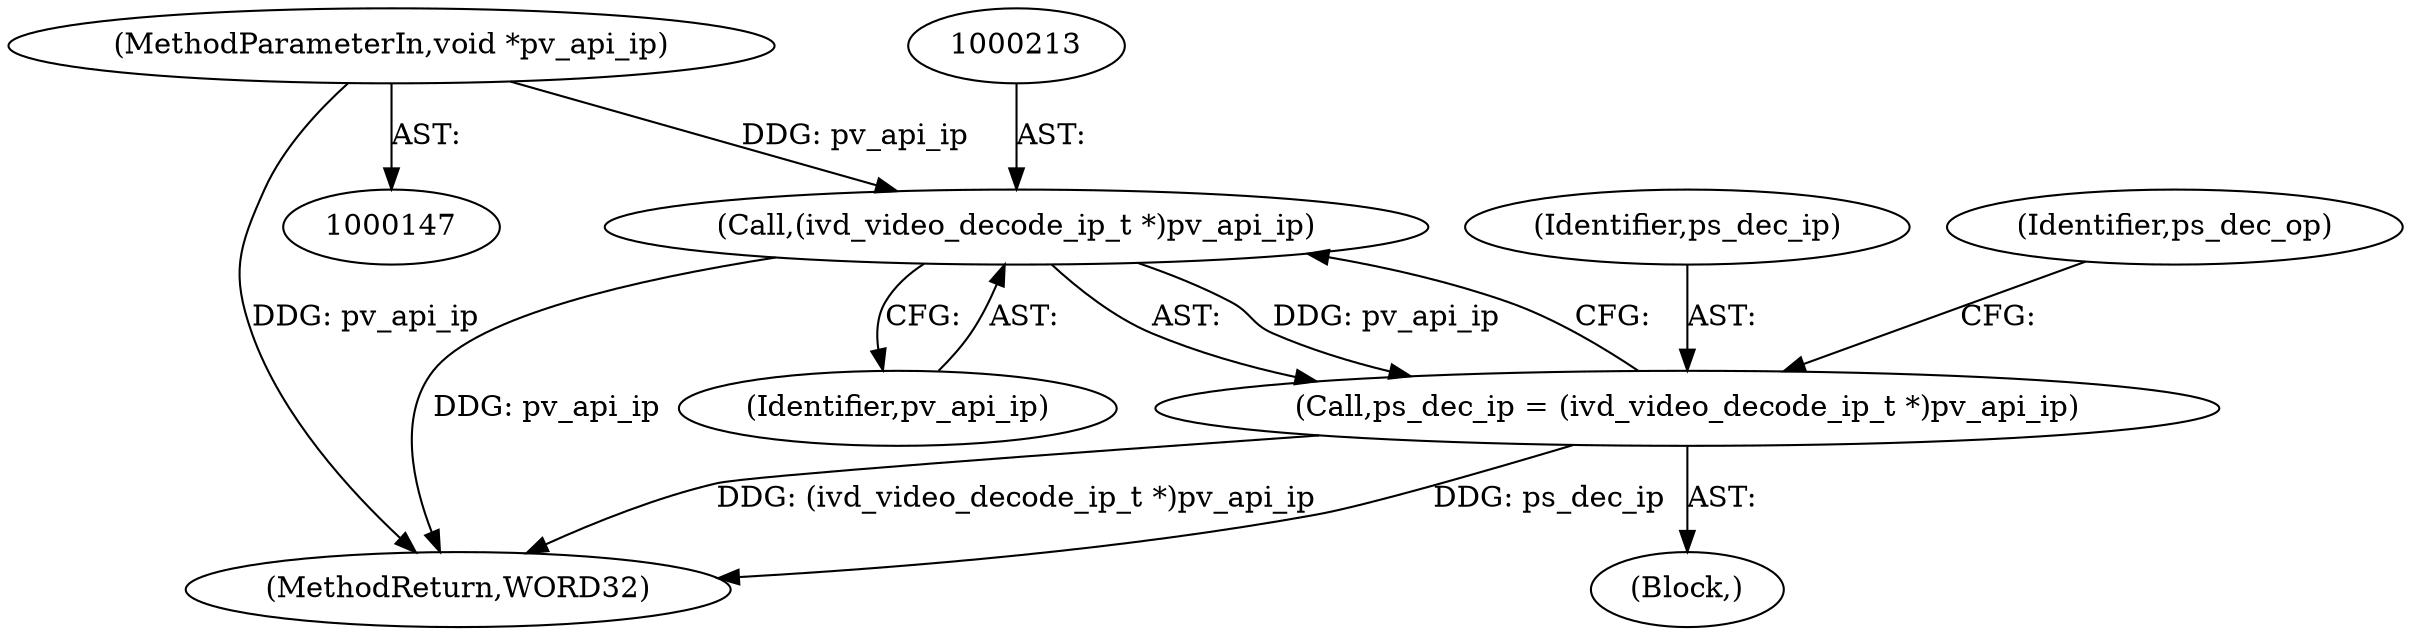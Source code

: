 digraph "0_Android_e629194c62a9a129ce378e08cb1059a8a53f1795@pointer" {
"1000212" [label="(Call,(ivd_video_decode_ip_t *)pv_api_ip)"];
"1000149" [label="(MethodParameterIn,void *pv_api_ip)"];
"1000210" [label="(Call,ps_dec_ip = (ivd_video_decode_ip_t *)pv_api_ip)"];
"1000211" [label="(Identifier,ps_dec_ip)"];
"1002124" [label="(MethodReturn,WORD32)"];
"1000149" [label="(MethodParameterIn,void *pv_api_ip)"];
"1000151" [label="(Block,)"];
"1000214" [label="(Identifier,pv_api_ip)"];
"1000210" [label="(Call,ps_dec_ip = (ivd_video_decode_ip_t *)pv_api_ip)"];
"1000212" [label="(Call,(ivd_video_decode_ip_t *)pv_api_ip)"];
"1000216" [label="(Identifier,ps_dec_op)"];
"1000212" -> "1000210"  [label="AST: "];
"1000212" -> "1000214"  [label="CFG: "];
"1000213" -> "1000212"  [label="AST: "];
"1000214" -> "1000212"  [label="AST: "];
"1000210" -> "1000212"  [label="CFG: "];
"1000212" -> "1002124"  [label="DDG: pv_api_ip"];
"1000212" -> "1000210"  [label="DDG: pv_api_ip"];
"1000149" -> "1000212"  [label="DDG: pv_api_ip"];
"1000149" -> "1000147"  [label="AST: "];
"1000149" -> "1002124"  [label="DDG: pv_api_ip"];
"1000210" -> "1000151"  [label="AST: "];
"1000211" -> "1000210"  [label="AST: "];
"1000216" -> "1000210"  [label="CFG: "];
"1000210" -> "1002124"  [label="DDG: (ivd_video_decode_ip_t *)pv_api_ip"];
"1000210" -> "1002124"  [label="DDG: ps_dec_ip"];
}
